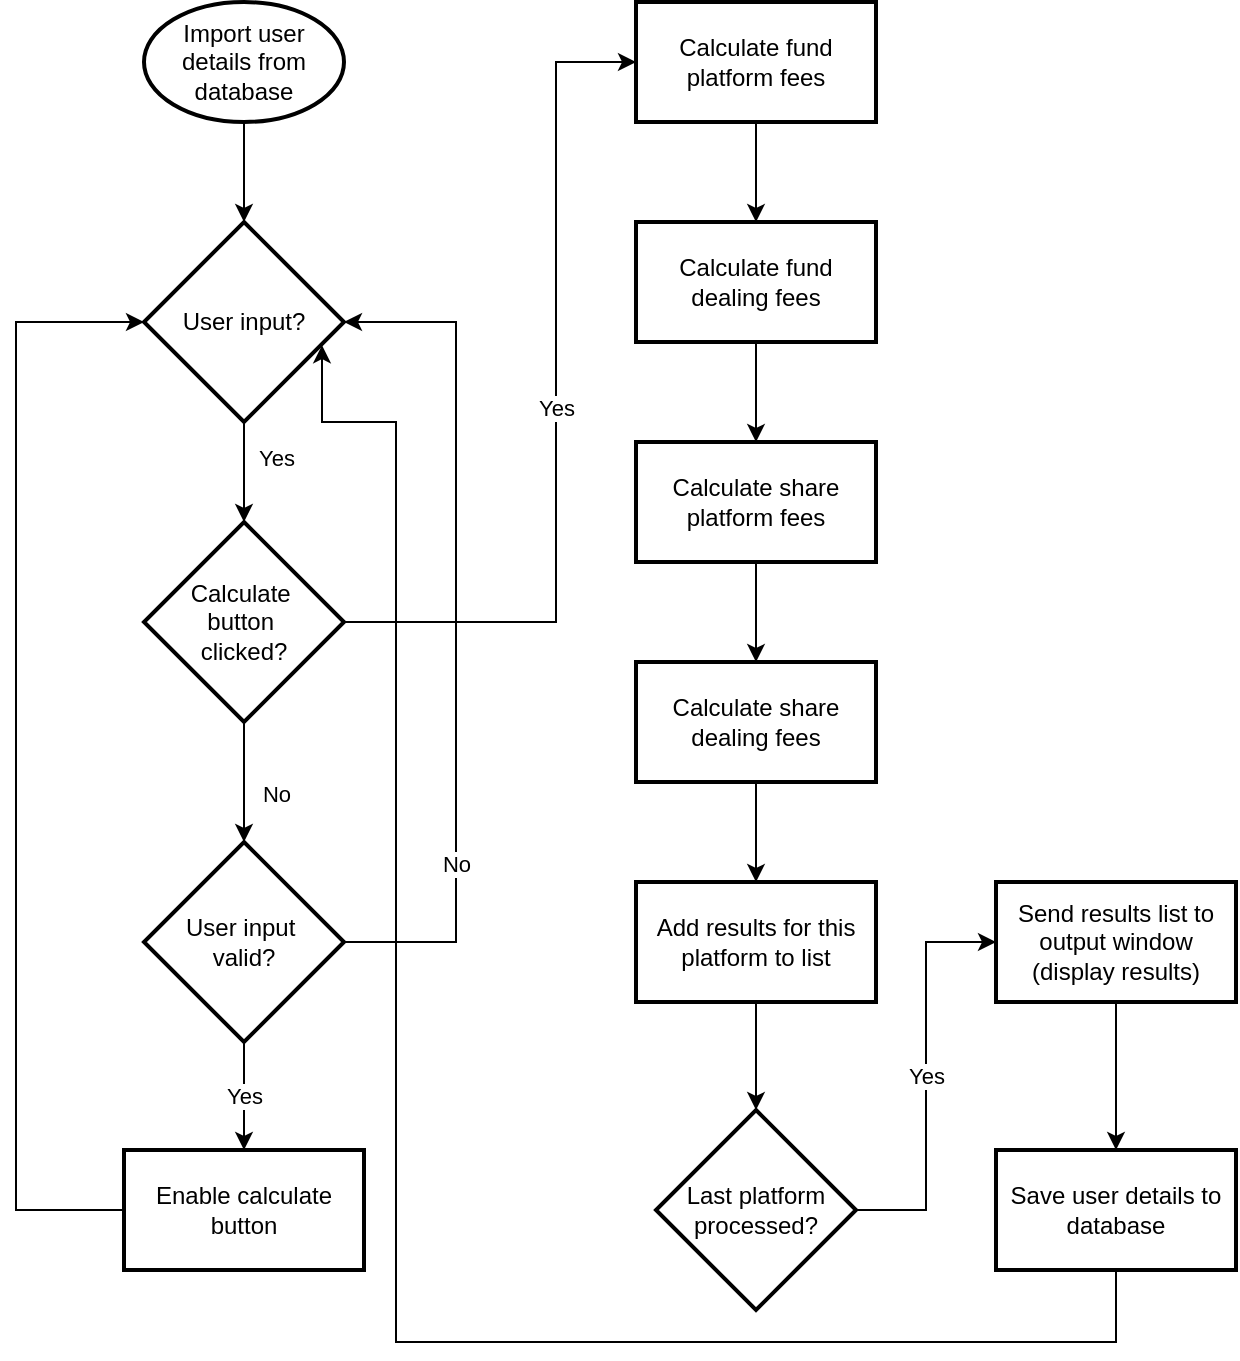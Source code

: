 <mxfile version="26.2.2">
  <diagram id="C5RBs43oDa-KdzZeNtuy" name="Page-1">
    <mxGraphModel dx="2068" dy="1219" grid="1" gridSize="10" guides="1" tooltips="1" connect="1" arrows="1" fold="1" page="1" pageScale="1" pageWidth="827" pageHeight="1169" math="0" shadow="0">
      <root>
        <mxCell id="WIyWlLk6GJQsqaUBKTNV-0" />
        <mxCell id="WIyWlLk6GJQsqaUBKTNV-1" parent="WIyWlLk6GJQsqaUBKTNV-0" />
        <mxCell id="GkLdqIe8JMVAQNq9l6uQ-3" style="edgeStyle=orthogonalEdgeStyle;rounded=0;orthogonalLoop=1;jettySize=auto;html=1;entryX=0.5;entryY=0;entryDx=0;entryDy=0;entryPerimeter=0;" parent="WIyWlLk6GJQsqaUBKTNV-1" source="GkLdqIe8JMVAQNq9l6uQ-0" target="GkLdqIe8JMVAQNq9l6uQ-4" edge="1">
          <mxGeometry relative="1" as="geometry">
            <mxPoint x="144" y="120" as="targetPoint" />
          </mxGeometry>
        </mxCell>
        <mxCell id="GkLdqIe8JMVAQNq9l6uQ-0" value="Import user details from database" style="strokeWidth=2;html=1;shape=mxgraph.flowchart.start_1;whiteSpace=wrap;" parent="WIyWlLk6GJQsqaUBKTNV-1" vertex="1">
          <mxGeometry x="94" y="10" width="100" height="60" as="geometry" />
        </mxCell>
        <mxCell id="GkLdqIe8JMVAQNq9l6uQ-7" value="Yes&lt;div&gt;&lt;br&gt;&lt;/div&gt;" style="edgeStyle=orthogonalEdgeStyle;rounded=0;orthogonalLoop=1;jettySize=auto;html=1;exitX=0.5;exitY=1;exitDx=0;exitDy=0;exitPerimeter=0;entryX=0.5;entryY=0;entryDx=0;entryDy=0;entryPerimeter=0;" parent="WIyWlLk6GJQsqaUBKTNV-1" source="GkLdqIe8JMVAQNq9l6uQ-4" target="GkLdqIe8JMVAQNq9l6uQ-14" edge="1">
          <mxGeometry x="0.01" y="15" relative="1" as="geometry">
            <mxPoint x="139" y="230" as="sourcePoint" />
            <mxPoint x="144" y="270" as="targetPoint" />
            <mxPoint x="1" y="-1" as="offset" />
          </mxGeometry>
        </mxCell>
        <mxCell id="GkLdqIe8JMVAQNq9l6uQ-4" value="User input?" style="strokeWidth=2;html=1;shape=mxgraph.flowchart.decision;whiteSpace=wrap;" parent="WIyWlLk6GJQsqaUBKTNV-1" vertex="1">
          <mxGeometry x="94" y="120" width="100" height="100" as="geometry" />
        </mxCell>
        <mxCell id="GkLdqIe8JMVAQNq9l6uQ-9" style="edgeStyle=orthogonalEdgeStyle;rounded=0;orthogonalLoop=1;jettySize=auto;html=1;entryX=1;entryY=0.5;entryDx=0;entryDy=0;entryPerimeter=0;exitX=1;exitY=0.5;exitDx=0;exitDy=0;exitPerimeter=0;" parent="WIyWlLk6GJQsqaUBKTNV-1" source="GkLdqIe8JMVAQNq9l6uQ-8" target="GkLdqIe8JMVAQNq9l6uQ-4" edge="1">
          <mxGeometry relative="1" as="geometry">
            <mxPoint x="330" y="320" as="targetPoint" />
            <Array as="points">
              <mxPoint x="250" y="480" />
              <mxPoint x="250" y="170" />
            </Array>
          </mxGeometry>
        </mxCell>
        <mxCell id="GkLdqIe8JMVAQNq9l6uQ-10" value="No" style="edgeLabel;html=1;align=center;verticalAlign=middle;resizable=0;points=[];" parent="GkLdqIe8JMVAQNq9l6uQ-9" vertex="1" connectable="0">
          <mxGeometry x="0.021" y="1" relative="1" as="geometry">
            <mxPoint x="1" y="120" as="offset" />
          </mxGeometry>
        </mxCell>
        <mxCell id="GkLdqIe8JMVAQNq9l6uQ-12" value="Yes" style="edgeStyle=orthogonalEdgeStyle;rounded=0;orthogonalLoop=1;jettySize=auto;html=1;" parent="WIyWlLk6GJQsqaUBKTNV-1" source="GkLdqIe8JMVAQNq9l6uQ-8" target="GkLdqIe8JMVAQNq9l6uQ-11" edge="1">
          <mxGeometry relative="1" as="geometry" />
        </mxCell>
        <mxCell id="GkLdqIe8JMVAQNq9l6uQ-8" value="User input&amp;nbsp;&lt;div&gt;valid?&lt;/div&gt;" style="strokeWidth=2;html=1;shape=mxgraph.flowchart.decision;whiteSpace=wrap;" parent="WIyWlLk6GJQsqaUBKTNV-1" vertex="1">
          <mxGeometry x="94" y="430" width="100" height="100" as="geometry" />
        </mxCell>
        <mxCell id="GkLdqIe8JMVAQNq9l6uQ-11" value="Enable calculate button" style="whiteSpace=wrap;html=1;strokeWidth=2;" parent="WIyWlLk6GJQsqaUBKTNV-1" vertex="1">
          <mxGeometry x="84" y="584" width="120" height="60" as="geometry" />
        </mxCell>
        <mxCell id="GkLdqIe8JMVAQNq9l6uQ-15" value="Yes" style="edgeStyle=orthogonalEdgeStyle;rounded=0;orthogonalLoop=1;jettySize=auto;html=1;exitX=1;exitY=0.5;exitDx=0;exitDy=0;exitPerimeter=0;entryX=0;entryY=0.5;entryDx=0;entryDy=0;" parent="WIyWlLk6GJQsqaUBKTNV-1" source="GkLdqIe8JMVAQNq9l6uQ-14" target="GkLdqIe8JMVAQNq9l6uQ-20" edge="1">
          <mxGeometry relative="1" as="geometry">
            <mxPoint x="340" y="320" as="targetPoint" />
            <Array as="points">
              <mxPoint x="300" y="320" />
              <mxPoint x="300" y="40" />
            </Array>
            <mxPoint as="offset" />
          </mxGeometry>
        </mxCell>
        <mxCell id="GkLdqIe8JMVAQNq9l6uQ-14" value="Calculate&amp;nbsp;&lt;div&gt;button&amp;nbsp;&lt;/div&gt;&lt;div&gt;clicked?&lt;/div&gt;" style="strokeWidth=2;html=1;shape=mxgraph.flowchart.decision;whiteSpace=wrap;" parent="WIyWlLk6GJQsqaUBKTNV-1" vertex="1">
          <mxGeometry x="94" y="270" width="100" height="100" as="geometry" />
        </mxCell>
        <mxCell id="GkLdqIe8JMVAQNq9l6uQ-17" value="No" style="edgeStyle=orthogonalEdgeStyle;rounded=0;orthogonalLoop=1;jettySize=auto;html=1;entryX=0.5;entryY=0;entryDx=0;entryDy=0;entryPerimeter=0;" parent="WIyWlLk6GJQsqaUBKTNV-1" source="GkLdqIe8JMVAQNq9l6uQ-14" target="GkLdqIe8JMVAQNq9l6uQ-8" edge="1">
          <mxGeometry x="0.2" y="16" relative="1" as="geometry">
            <mxPoint as="offset" />
          </mxGeometry>
        </mxCell>
        <mxCell id="GkLdqIe8JMVAQNq9l6uQ-18" style="edgeStyle=orthogonalEdgeStyle;rounded=0;orthogonalLoop=1;jettySize=auto;html=1;entryX=0;entryY=0.5;entryDx=0;entryDy=0;entryPerimeter=0;" parent="WIyWlLk6GJQsqaUBKTNV-1" source="GkLdqIe8JMVAQNq9l6uQ-11" target="GkLdqIe8JMVAQNq9l6uQ-4" edge="1">
          <mxGeometry relative="1" as="geometry">
            <Array as="points">
              <mxPoint x="30" y="614" />
              <mxPoint x="30" y="170" />
            </Array>
          </mxGeometry>
        </mxCell>
        <mxCell id="GkLdqIe8JMVAQNq9l6uQ-23" style="edgeStyle=orthogonalEdgeStyle;rounded=0;orthogonalLoop=1;jettySize=auto;html=1;exitX=0.5;exitY=1;exitDx=0;exitDy=0;entryX=0.5;entryY=0;entryDx=0;entryDy=0;" parent="WIyWlLk6GJQsqaUBKTNV-1" source="GkLdqIe8JMVAQNq9l6uQ-20" target="GkLdqIe8JMVAQNq9l6uQ-21" edge="1">
          <mxGeometry relative="1" as="geometry" />
        </mxCell>
        <mxCell id="GkLdqIe8JMVAQNq9l6uQ-20" value="Calculate fund platform fees" style="whiteSpace=wrap;html=1;strokeWidth=2;" parent="WIyWlLk6GJQsqaUBKTNV-1" vertex="1">
          <mxGeometry x="340" y="10" width="120" height="60" as="geometry" />
        </mxCell>
        <mxCell id="GkLdqIe8JMVAQNq9l6uQ-25" style="edgeStyle=orthogonalEdgeStyle;rounded=0;orthogonalLoop=1;jettySize=auto;html=1;entryX=0.5;entryY=0;entryDx=0;entryDy=0;" parent="WIyWlLk6GJQsqaUBKTNV-1" source="GkLdqIe8JMVAQNq9l6uQ-21" target="GkLdqIe8JMVAQNq9l6uQ-24" edge="1">
          <mxGeometry relative="1" as="geometry" />
        </mxCell>
        <mxCell id="GkLdqIe8JMVAQNq9l6uQ-21" value="Calculate fund dealing fees" style="whiteSpace=wrap;html=1;strokeWidth=2;" parent="WIyWlLk6GJQsqaUBKTNV-1" vertex="1">
          <mxGeometry x="340" y="120" width="120" height="60" as="geometry" />
        </mxCell>
        <mxCell id="GkLdqIe8JMVAQNq9l6uQ-26" style="edgeStyle=orthogonalEdgeStyle;rounded=0;orthogonalLoop=1;jettySize=auto;html=1;entryX=0.5;entryY=0;entryDx=0;entryDy=0;" parent="WIyWlLk6GJQsqaUBKTNV-1" source="GkLdqIe8JMVAQNq9l6uQ-24" target="GkLdqIe8JMVAQNq9l6uQ-27" edge="1">
          <mxGeometry relative="1" as="geometry">
            <mxPoint x="400" y="330" as="targetPoint" />
          </mxGeometry>
        </mxCell>
        <mxCell id="GkLdqIe8JMVAQNq9l6uQ-24" value="Calculate share platform fees" style="whiteSpace=wrap;html=1;strokeWidth=2;" parent="WIyWlLk6GJQsqaUBKTNV-1" vertex="1">
          <mxGeometry x="340" y="230" width="120" height="60" as="geometry" />
        </mxCell>
        <mxCell id="GkLdqIe8JMVAQNq9l6uQ-29" style="edgeStyle=orthogonalEdgeStyle;rounded=0;orthogonalLoop=1;jettySize=auto;html=1;entryX=0.5;entryY=0;entryDx=0;entryDy=0;" parent="WIyWlLk6GJQsqaUBKTNV-1" source="GkLdqIe8JMVAQNq9l6uQ-27" target="CeQ2sipdlTVvld8hq7BN-4" edge="1">
          <mxGeometry relative="1" as="geometry" />
        </mxCell>
        <mxCell id="GkLdqIe8JMVAQNq9l6uQ-27" value="Calculate share dealing fees" style="whiteSpace=wrap;html=1;strokeWidth=2;" parent="WIyWlLk6GJQsqaUBKTNV-1" vertex="1">
          <mxGeometry x="340" y="340" width="120" height="60" as="geometry" />
        </mxCell>
        <mxCell id="CeQ2sipdlTVvld8hq7BN-1" value="" style="edgeStyle=orthogonalEdgeStyle;rounded=0;orthogonalLoop=1;jettySize=auto;html=1;" edge="1" parent="WIyWlLk6GJQsqaUBKTNV-1" source="GkLdqIe8JMVAQNq9l6uQ-28" target="CeQ2sipdlTVvld8hq7BN-0">
          <mxGeometry relative="1" as="geometry" />
        </mxCell>
        <mxCell id="GkLdqIe8JMVAQNq9l6uQ-28" value="Send results list to output window (display results)" style="whiteSpace=wrap;html=1;strokeWidth=2;" parent="WIyWlLk6GJQsqaUBKTNV-1" vertex="1">
          <mxGeometry x="520" y="450" width="120" height="60" as="geometry" />
        </mxCell>
        <mxCell id="CeQ2sipdlTVvld8hq7BN-0" value="Save user details to database" style="whiteSpace=wrap;html=1;strokeWidth=2;" vertex="1" parent="WIyWlLk6GJQsqaUBKTNV-1">
          <mxGeometry x="520" y="584" width="120" height="60" as="geometry" />
        </mxCell>
        <mxCell id="CeQ2sipdlTVvld8hq7BN-7" value="" style="edgeStyle=orthogonalEdgeStyle;rounded=0;orthogonalLoop=1;jettySize=auto;html=1;entryX=0.5;entryY=0;entryDx=0;entryDy=0;entryPerimeter=0;" edge="1" parent="WIyWlLk6GJQsqaUBKTNV-1" source="CeQ2sipdlTVvld8hq7BN-4" target="CeQ2sipdlTVvld8hq7BN-8">
          <mxGeometry relative="1" as="geometry">
            <mxPoint x="400" y="556" as="targetPoint" />
          </mxGeometry>
        </mxCell>
        <mxCell id="CeQ2sipdlTVvld8hq7BN-4" value="Add results for this platform to list" style="whiteSpace=wrap;html=1;strokeWidth=2;" vertex="1" parent="WIyWlLk6GJQsqaUBKTNV-1">
          <mxGeometry x="340" y="450" width="120" height="60" as="geometry" />
        </mxCell>
        <mxCell id="CeQ2sipdlTVvld8hq7BN-9" value="Yes" style="edgeStyle=orthogonalEdgeStyle;rounded=0;orthogonalLoop=1;jettySize=auto;html=1;entryX=0;entryY=0.5;entryDx=0;entryDy=0;" edge="1" parent="WIyWlLk6GJQsqaUBKTNV-1" source="CeQ2sipdlTVvld8hq7BN-8" target="GkLdqIe8JMVAQNq9l6uQ-28">
          <mxGeometry relative="1" as="geometry" />
        </mxCell>
        <mxCell id="CeQ2sipdlTVvld8hq7BN-8" value="Last platform processed?" style="strokeWidth=2;html=1;shape=mxgraph.flowchart.decision;whiteSpace=wrap;" vertex="1" parent="WIyWlLk6GJQsqaUBKTNV-1">
          <mxGeometry x="350" y="564" width="100" height="100" as="geometry" />
        </mxCell>
        <mxCell id="CeQ2sipdlTVvld8hq7BN-11" style="edgeStyle=orthogonalEdgeStyle;rounded=0;orthogonalLoop=1;jettySize=auto;html=1;exitX=0.5;exitY=1;exitDx=0;exitDy=0;entryX=0.89;entryY=0.616;entryDx=0;entryDy=0;entryPerimeter=0;" edge="1" parent="WIyWlLk6GJQsqaUBKTNV-1" source="CeQ2sipdlTVvld8hq7BN-0" target="GkLdqIe8JMVAQNq9l6uQ-4">
          <mxGeometry relative="1" as="geometry">
            <mxPoint x="154" y="130" as="targetPoint" />
            <mxPoint x="154" y="80" as="sourcePoint" />
            <Array as="points">
              <mxPoint x="580" y="680" />
              <mxPoint x="220" y="680" />
              <mxPoint x="220" y="220" />
              <mxPoint x="183" y="220" />
            </Array>
          </mxGeometry>
        </mxCell>
      </root>
    </mxGraphModel>
  </diagram>
</mxfile>

